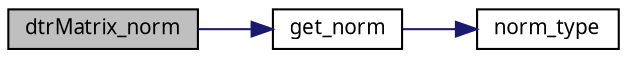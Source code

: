 digraph G
{
  edge [fontname="FreeSans.ttf",fontsize=10,labelfontname="FreeSans.ttf",labelfontsize=10];
  node [fontname="FreeSans.ttf",fontsize=10,shape=record];
  rankdir=LR;
  Node1 [label="dtrMatrix_norm",height=0.2,width=0.4,color="black", fillcolor="grey75", style="filled" fontcolor="black"];
  Node1 -> Node2 [color="midnightblue",fontsize=10,style="solid",fontname="FreeSans.ttf"];
  Node2 [label="get_norm",height=0.2,width=0.4,color="black", fillcolor="white", style="filled",URL="$dgeMatrix_8c.html#18e14d832081c8d7d6df7bd2f9e390f9"];
  Node2 -> Node3 [color="midnightblue",fontsize=10,style="solid",fontname="FreeSans.ttf"];
  Node3 [label="norm_type",height=0.2,width=0.4,color="black", fillcolor="white", style="filled",URL="$Mutils_8c.html#8bb8065fb46047789264e28f5f533077"];
}
